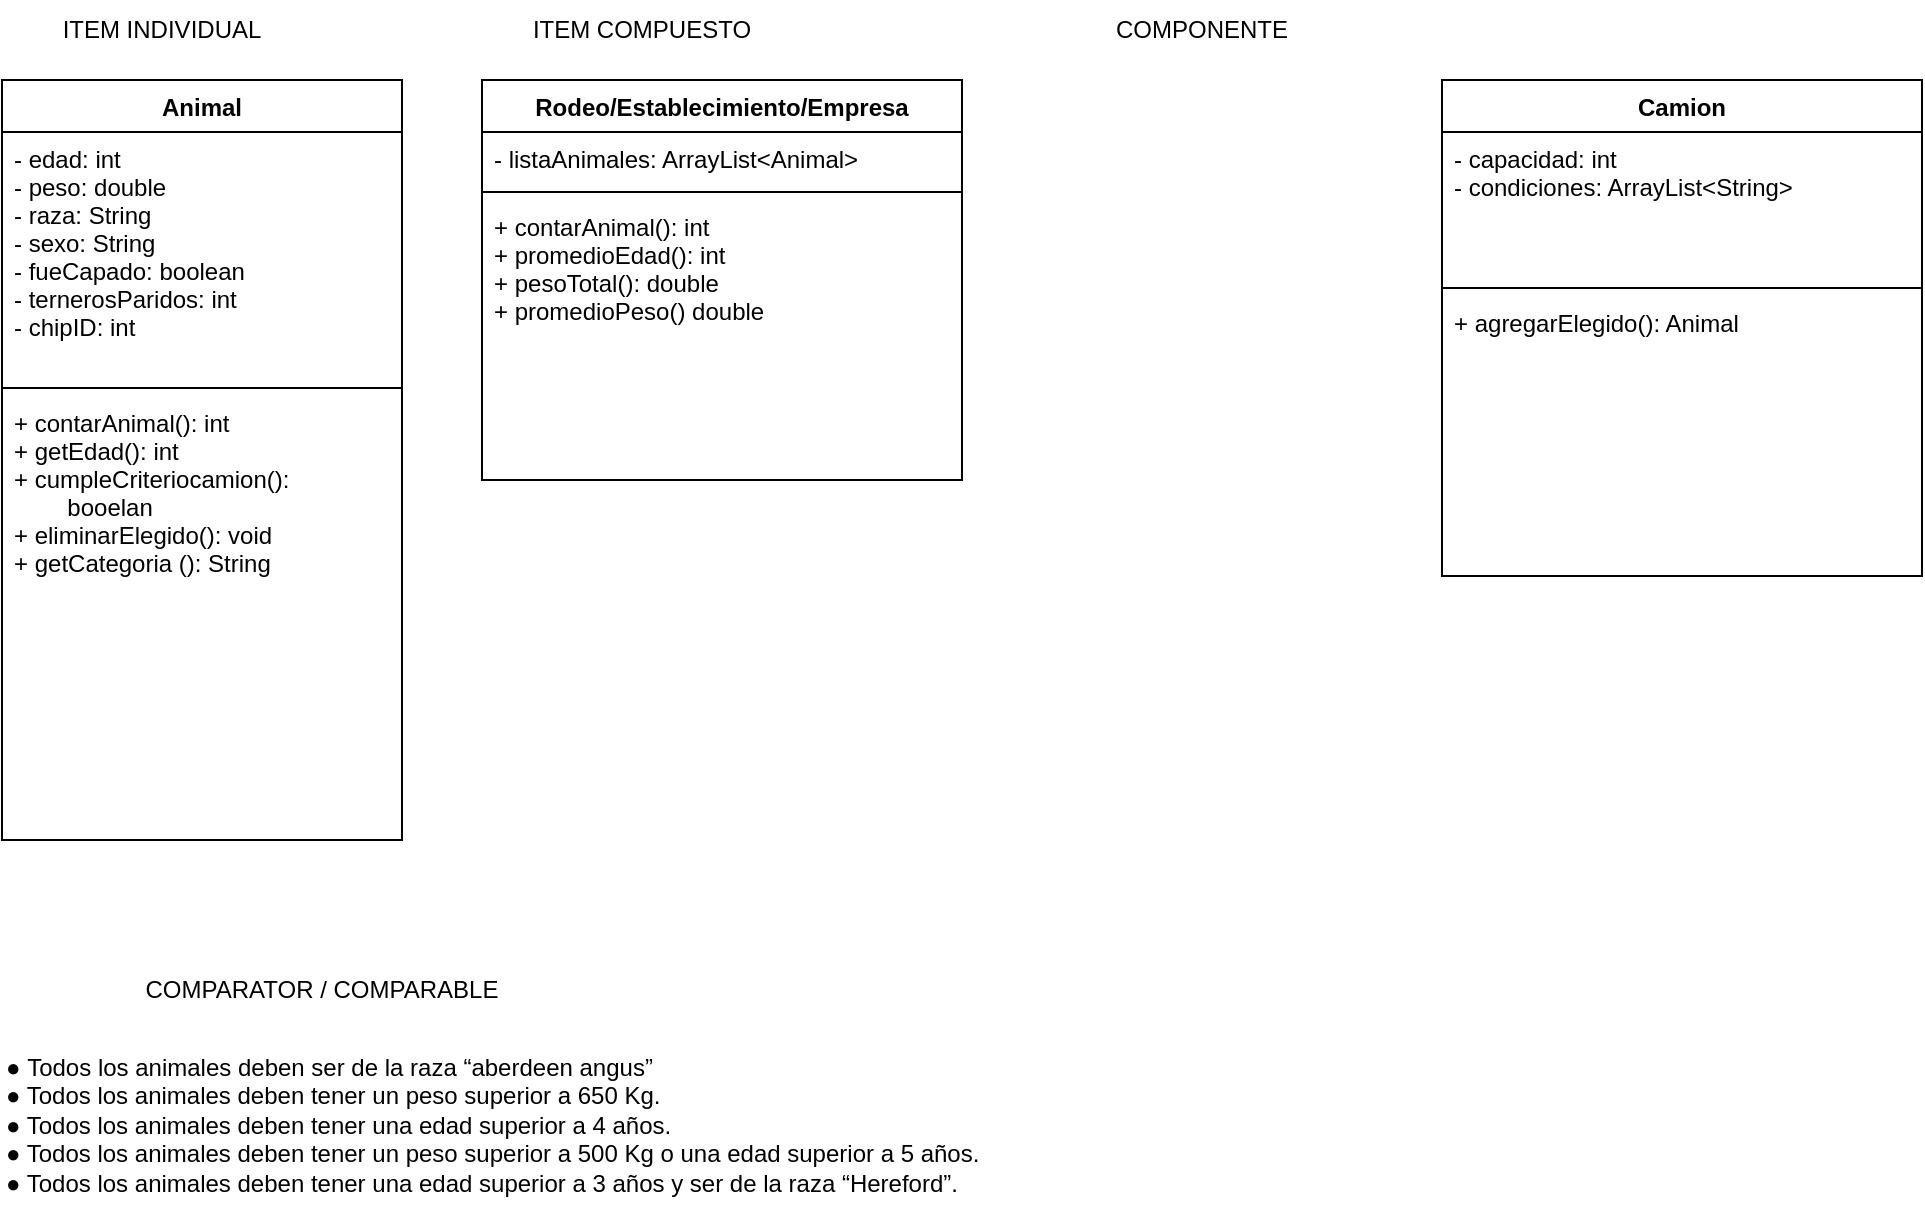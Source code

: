 <mxfile version="20.8.5" type="github">
  <diagram id="RUNYB3Lfo9o9hnb5Vv8b" name="Página-1">
    <mxGraphModel dx="880" dy="444" grid="1" gridSize="10" guides="1" tooltips="1" connect="1" arrows="1" fold="1" page="1" pageScale="1" pageWidth="1169" pageHeight="1654" math="0" shadow="0">
      <root>
        <mxCell id="0" />
        <mxCell id="1" parent="0" />
        <mxCell id="i5u195WV6buLgaQfwRMd-1" value="Animal" style="swimlane;fontStyle=1;align=center;verticalAlign=top;childLayout=stackLayout;horizontal=1;startSize=26;horizontalStack=0;resizeParent=1;resizeParentMax=0;resizeLast=0;collapsible=1;marginBottom=0;" vertex="1" parent="1">
          <mxGeometry x="40" y="80" width="200" height="380" as="geometry" />
        </mxCell>
        <mxCell id="i5u195WV6buLgaQfwRMd-2" value="- edad: int&#xa;- peso: double&#xa;- raza: String&#xa;- sexo: String&#xa;- fueCapado: boolean&#xa;- ternerosParidos: int&#xa;- chipID: int" style="text;strokeColor=none;fillColor=none;align=left;verticalAlign=top;spacingLeft=4;spacingRight=4;overflow=hidden;rotatable=0;points=[[0,0.5],[1,0.5]];portConstraint=eastwest;" vertex="1" parent="i5u195WV6buLgaQfwRMd-1">
          <mxGeometry y="26" width="200" height="124" as="geometry" />
        </mxCell>
        <mxCell id="i5u195WV6buLgaQfwRMd-3" value="" style="line;strokeWidth=1;fillColor=none;align=left;verticalAlign=middle;spacingTop=-1;spacingLeft=3;spacingRight=3;rotatable=0;labelPosition=right;points=[];portConstraint=eastwest;strokeColor=inherit;" vertex="1" parent="i5u195WV6buLgaQfwRMd-1">
          <mxGeometry y="150" width="200" height="8" as="geometry" />
        </mxCell>
        <mxCell id="i5u195WV6buLgaQfwRMd-4" value="+ contarAnimal(): int&#xa;+ getEdad(): int&#xa;+ cumpleCriteriocamion(): &#xa;        booelan&#xa;+ eliminarElegido(): void&#xa;+ getCategoria (): String" style="text;strokeColor=none;fillColor=none;align=left;verticalAlign=top;spacingLeft=4;spacingRight=4;overflow=hidden;rotatable=0;points=[[0,0.5],[1,0.5]];portConstraint=eastwest;" vertex="1" parent="i5u195WV6buLgaQfwRMd-1">
          <mxGeometry y="158" width="200" height="222" as="geometry" />
        </mxCell>
        <mxCell id="i5u195WV6buLgaQfwRMd-5" value="Rodeo/Establecimiento/Empresa" style="swimlane;fontStyle=1;align=center;verticalAlign=top;childLayout=stackLayout;horizontal=1;startSize=26;horizontalStack=0;resizeParent=1;resizeParentMax=0;resizeLast=0;collapsible=1;marginBottom=0;" vertex="1" parent="1">
          <mxGeometry x="280" y="80" width="240" height="200" as="geometry" />
        </mxCell>
        <mxCell id="i5u195WV6buLgaQfwRMd-6" value="- listaAnimales: ArrayList&lt;Animal&gt;" style="text;strokeColor=none;fillColor=none;align=left;verticalAlign=top;spacingLeft=4;spacingRight=4;overflow=hidden;rotatable=0;points=[[0,0.5],[1,0.5]];portConstraint=eastwest;" vertex="1" parent="i5u195WV6buLgaQfwRMd-5">
          <mxGeometry y="26" width="240" height="26" as="geometry" />
        </mxCell>
        <mxCell id="i5u195WV6buLgaQfwRMd-7" value="" style="line;strokeWidth=1;fillColor=none;align=left;verticalAlign=middle;spacingTop=-1;spacingLeft=3;spacingRight=3;rotatable=0;labelPosition=right;points=[];portConstraint=eastwest;strokeColor=inherit;" vertex="1" parent="i5u195WV6buLgaQfwRMd-5">
          <mxGeometry y="52" width="240" height="8" as="geometry" />
        </mxCell>
        <mxCell id="i5u195WV6buLgaQfwRMd-8" value="+ contarAnimal(): int&#xa;+ promedioEdad(): int&#xa;+ pesoTotal(): double &#xa;+ promedioPeso() double" style="text;strokeColor=none;fillColor=none;align=left;verticalAlign=top;spacingLeft=4;spacingRight=4;overflow=hidden;rotatable=0;points=[[0,0.5],[1,0.5]];portConstraint=eastwest;" vertex="1" parent="i5u195WV6buLgaQfwRMd-5">
          <mxGeometry y="60" width="240" height="140" as="geometry" />
        </mxCell>
        <mxCell id="i5u195WV6buLgaQfwRMd-9" value="ITEM INDIVIDUAL" style="text;html=1;strokeColor=none;fillColor=none;align=center;verticalAlign=middle;whiteSpace=wrap;rounded=0;" vertex="1" parent="1">
          <mxGeometry x="40" y="40" width="160" height="30" as="geometry" />
        </mxCell>
        <mxCell id="i5u195WV6buLgaQfwRMd-10" value="ITEM COMPUESTO" style="text;html=1;strokeColor=none;fillColor=none;align=center;verticalAlign=middle;whiteSpace=wrap;rounded=0;" vertex="1" parent="1">
          <mxGeometry x="280" y="40" width="160" height="30" as="geometry" />
        </mxCell>
        <mxCell id="i5u195WV6buLgaQfwRMd-11" value="COMPONENTE" style="text;html=1;strokeColor=none;fillColor=none;align=center;verticalAlign=middle;whiteSpace=wrap;rounded=0;" vertex="1" parent="1">
          <mxGeometry x="560" y="40" width="160" height="30" as="geometry" />
        </mxCell>
        <mxCell id="i5u195WV6buLgaQfwRMd-20" value="●&amp;nbsp;Todos los animales deben ser de la raza “aberdeen angus”&lt;br&gt;● Todos los animales deben tener un peso superior a 650 Kg.&lt;br&gt;● Todos los animales deben tener una edad superior a 4 años.&lt;br&gt;● Todos los animales deben tener un peso superior a 500 Kg o una edad superior a 5&amp;nbsp;años.&lt;br&gt;● Todos los animales deben tener una edad superior a 3 años y ser de la raza&amp;nbsp;“Hereford”." style="text;whiteSpace=wrap;html=1;" vertex="1" parent="1">
          <mxGeometry x="40" y="560" width="530" height="90" as="geometry" />
        </mxCell>
        <mxCell id="i5u195WV6buLgaQfwRMd-21" value="COMPARATOR / COMPARABLE" style="text;html=1;strokeColor=none;fillColor=none;align=center;verticalAlign=middle;whiteSpace=wrap;rounded=0;" vertex="1" parent="1">
          <mxGeometry x="40" y="520" width="320" height="30" as="geometry" />
        </mxCell>
        <mxCell id="i5u195WV6buLgaQfwRMd-22" value="Camion" style="swimlane;fontStyle=1;align=center;verticalAlign=top;childLayout=stackLayout;horizontal=1;startSize=26;horizontalStack=0;resizeParent=1;resizeParentMax=0;resizeLast=0;collapsible=1;marginBottom=0;" vertex="1" parent="1">
          <mxGeometry x="760" y="80" width="240" height="248" as="geometry" />
        </mxCell>
        <mxCell id="i5u195WV6buLgaQfwRMd-23" value="- capacidad: int&#xa;- condiciones: ArrayList&lt;String&gt;" style="text;strokeColor=none;fillColor=none;align=left;verticalAlign=top;spacingLeft=4;spacingRight=4;overflow=hidden;rotatable=0;points=[[0,0.5],[1,0.5]];portConstraint=eastwest;" vertex="1" parent="i5u195WV6buLgaQfwRMd-22">
          <mxGeometry y="26" width="240" height="74" as="geometry" />
        </mxCell>
        <mxCell id="i5u195WV6buLgaQfwRMd-24" value="" style="line;strokeWidth=1;fillColor=none;align=left;verticalAlign=middle;spacingTop=-1;spacingLeft=3;spacingRight=3;rotatable=0;labelPosition=right;points=[];portConstraint=eastwest;strokeColor=inherit;" vertex="1" parent="i5u195WV6buLgaQfwRMd-22">
          <mxGeometry y="100" width="240" height="8" as="geometry" />
        </mxCell>
        <mxCell id="i5u195WV6buLgaQfwRMd-25" value="+ agregarElegido(): Animal&#xa;" style="text;strokeColor=none;fillColor=none;align=left;verticalAlign=top;spacingLeft=4;spacingRight=4;overflow=hidden;rotatable=0;points=[[0,0.5],[1,0.5]];portConstraint=eastwest;" vertex="1" parent="i5u195WV6buLgaQfwRMd-22">
          <mxGeometry y="108" width="240" height="140" as="geometry" />
        </mxCell>
      </root>
    </mxGraphModel>
  </diagram>
</mxfile>
